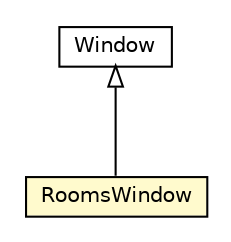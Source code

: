 #!/usr/local/bin/dot
#
# Class diagram 
# Generated by UMLGraph version R5_6-24-gf6e263 (http://www.umlgraph.org/)
#

digraph G {
	edge [fontname="Helvetica",fontsize=10,labelfontname="Helvetica",labelfontsize=10];
	node [fontname="Helvetica",fontsize=10,shape=plaintext];
	nodesep=0.25;
	ranksep=0.5;
	// org.universAAL.ucc.windows.RoomsWindow
	c7050086 [label=<<table title="org.universAAL.ucc.windows.RoomsWindow" border="0" cellborder="1" cellspacing="0" cellpadding="2" port="p" bgcolor="lemonChiffon" href="./RoomsWindow.html">
		<tr><td><table border="0" cellspacing="0" cellpadding="1">
<tr><td align="center" balign="center"> RoomsWindow </td></tr>
		</table></td></tr>
		</table>>, URL="./RoomsWindow.html", fontname="Helvetica", fontcolor="black", fontsize=10.0];
	//org.universAAL.ucc.windows.RoomsWindow extends com.vaadin.ui.Window
	c7050101:p -> c7050086:p [dir=back,arrowtail=empty];
	// com.vaadin.ui.Window
	c7050101 [label=<<table title="com.vaadin.ui.Window" border="0" cellborder="1" cellspacing="0" cellpadding="2" port="p" href="http://java.sun.com/j2se/1.4.2/docs/api/com/vaadin/ui/Window.html">
		<tr><td><table border="0" cellspacing="0" cellpadding="1">
<tr><td align="center" balign="center"> Window </td></tr>
		</table></td></tr>
		</table>>, URL="http://java.sun.com/j2se/1.4.2/docs/api/com/vaadin/ui/Window.html", fontname="Helvetica", fontcolor="black", fontsize=10.0];
}

